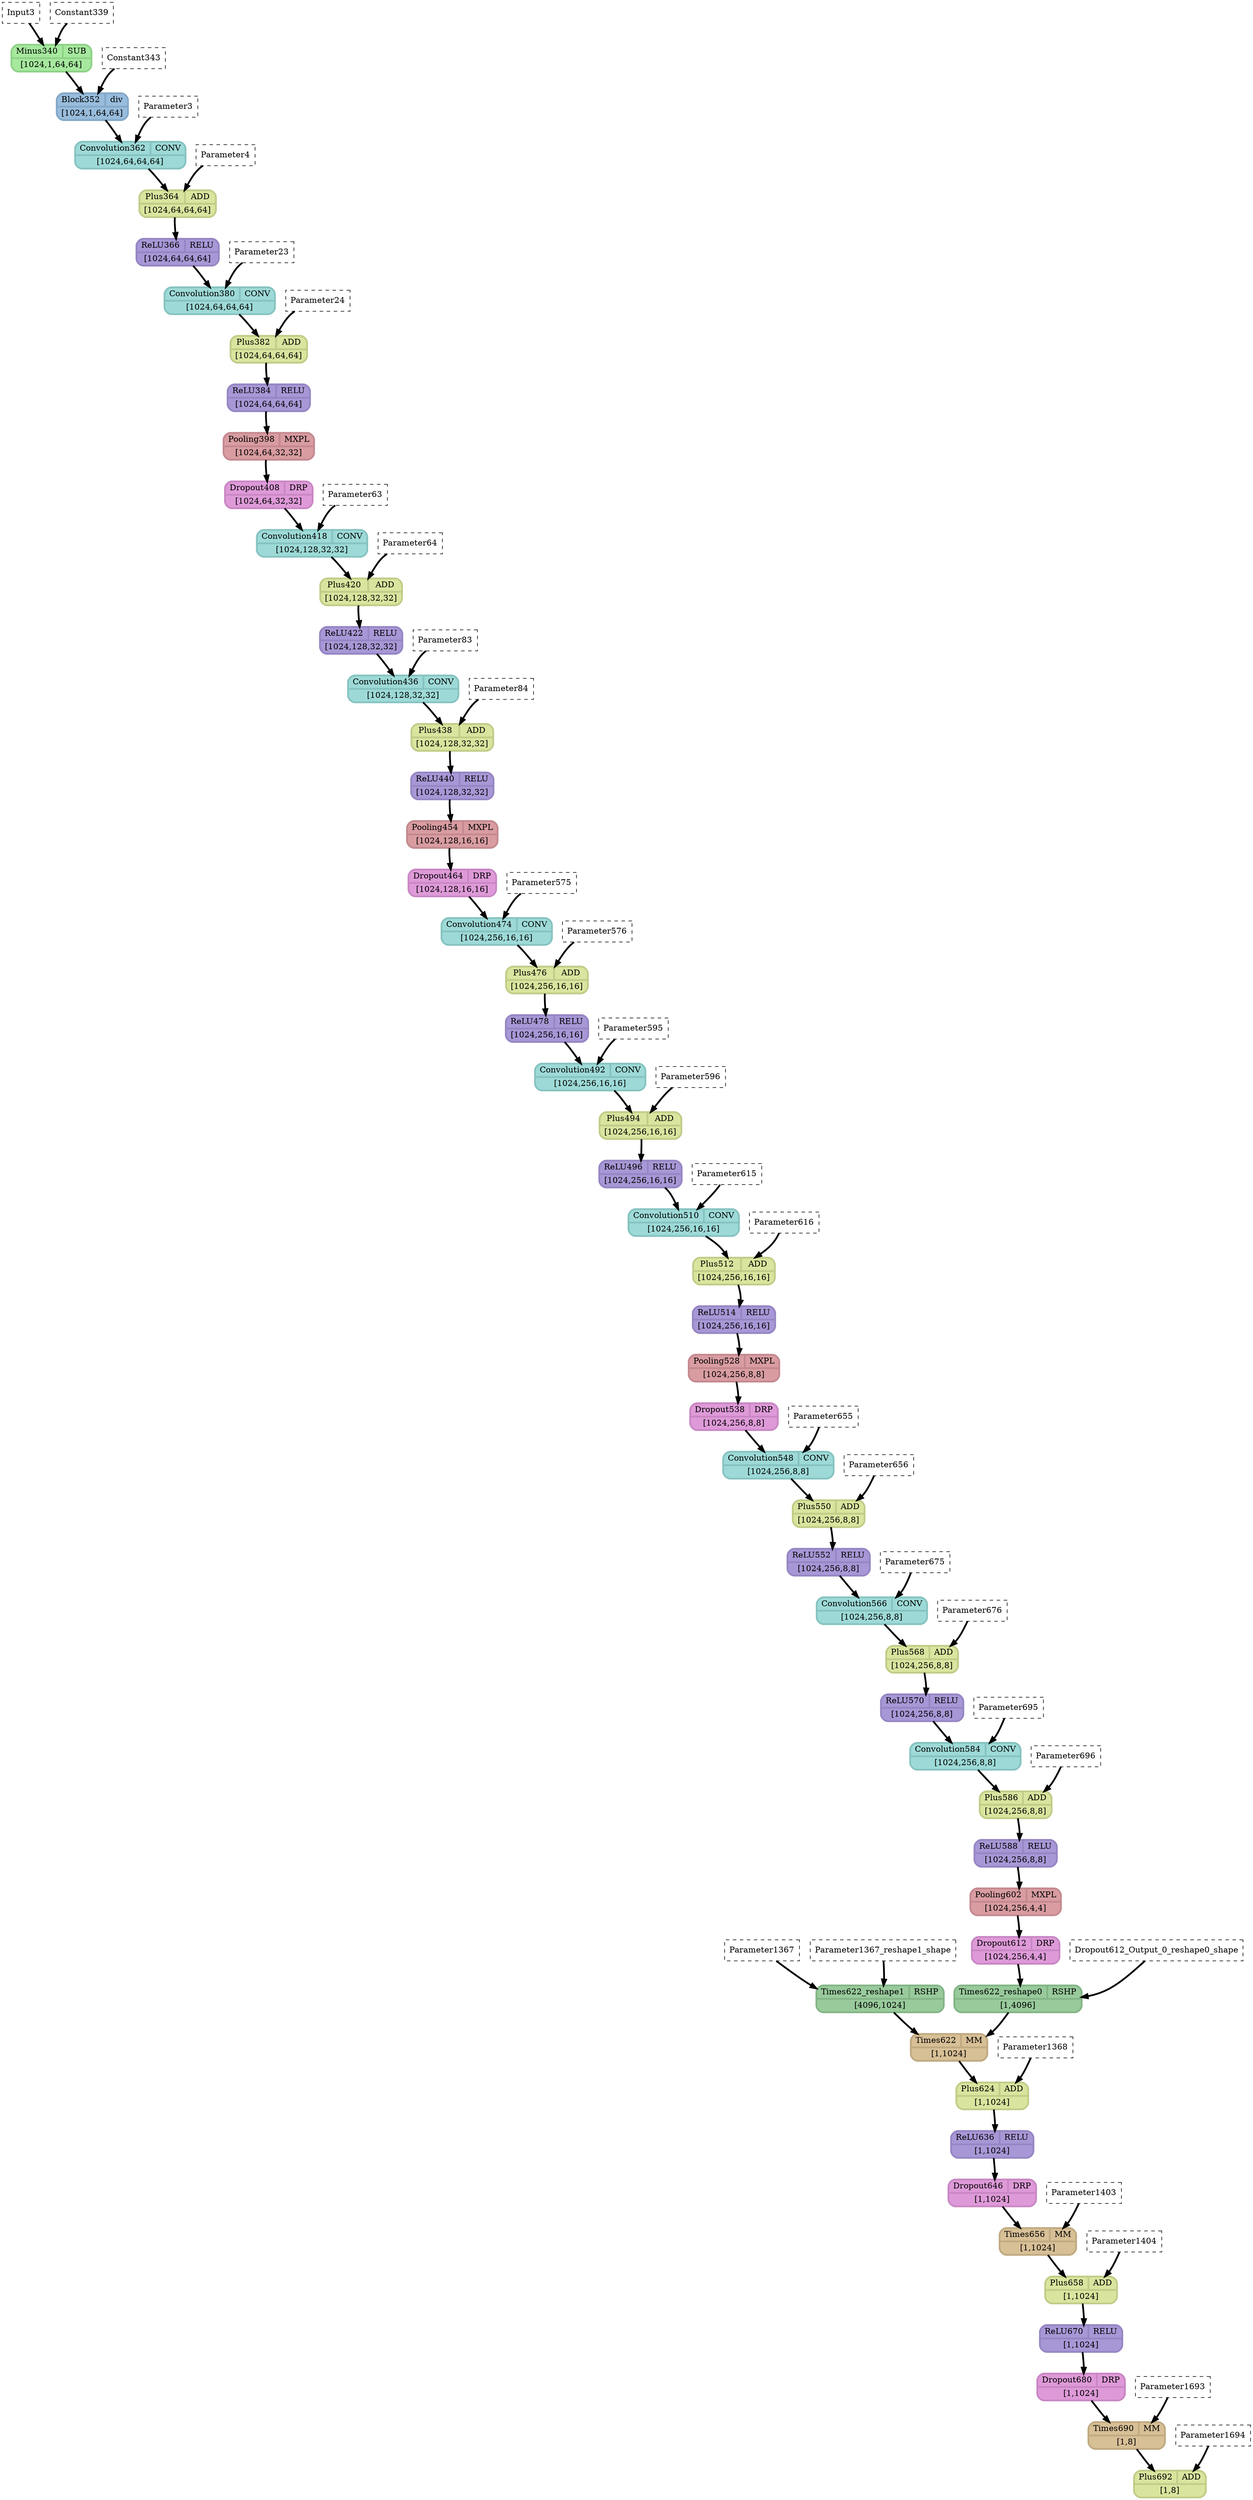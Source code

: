 strict digraph {
  graph [
    rankdir="TB"
    overlap=prism
    overlap_shrink=true
    splines=curved
  ];
  node [
    shape=Mrecord
  ];
  edge [
    penwidth=3
  ];

  // Node definitions.
  "Parameter1367" [
    id=0
    name="Parameter1367"
    type=constant_input
    label="Parameter1367"
    inputs=""
    outputs=""
    shape=box
    style="filled,dashed"
    fillcolor="white"
  ];
  "Parameter1367_reshape1_shape" [
    id=1
    name="Parameter1367_reshape1_shape"
    type=constant_input
    label="Parameter1367_reshape1_shape"
    inputs=""
    outputs=""
    shape=box
    style="filled,dashed"
    fillcolor="white"
  ];
  "Parameter1367_reshape1" [
    id=2
    name="Parameter1367_reshape1"
    type=Reshape
    label="{ {Times622_reshape1  | RSHP} | [4096,1024] }"
    inputs="Parameter1367;Parameter1367_reshape1_shape"
    outputs="Parameter1367_reshape1"
    penwidth=3
    style=filled
    color="#83b587"
    fontcolor="#000000"
    fillcolor="#98ca9b"
  ];
  "Input3" [
    id=3
    name="Input3"
    type=constant_input
    label="Input3"
    inputs=""
    outputs=""
    shape=box
    style="filled,dashed"
    fillcolor="white"
  ];
  "Constant339" [
    id=4
    name="Constant339"
    type=constant_input
    label="Constant339"
    inputs=""
    outputs=""
    shape=box
    style="filled,dashed"
    fillcolor="white"
  ];
  "Minus340_Output_0" [
    id=5
    name="Minus340_Output_0"
    type=Sub
    label="{ {Minus340  | SUB} | [1024,1,64,64] }"
    inputs="Input3;Constant339"
    outputs="Minus340_Output_0"
    penwidth=3
    style=filled
    color="#8ed187"
    fontcolor="#000000"
    fillcolor="#a6e99e"
  ];
  "Constant343" [
    id=6
    name="Constant343"
    type=constant_input
    label="Constant343"
    inputs=""
    outputs=""
    shape=box
    style="filled,dashed"
    fillcolor="white"
  ];
  "Block352_Output_0" [
    id=7
    name="Block352_Output_0"
    type=Div
    label="{ {Block352  | div} | [1024,1,64,64] }"
    inputs="Minus340_Output_0;Constant343"
    outputs="Block352_Output_0"
    penwidth=3
    style=filled
    color="#84a8c7"
    fontcolor="#000000"
    fillcolor="#98bcdc"
  ];
  "Parameter3" [
    id=8
    name="Parameter3"
    type=constant_input
    label="Parameter3"
    inputs=""
    outputs=""
    shape=box
    style="filled,dashed"
    fillcolor="white"
  ];
  "Convolution362_Output_0" [
    id=9
    name="Convolution362_Output_0"
    type=Conv
    label="{ {Convolution362  | CONV} | [1024,64,64,64] }"
    inputs="Block352_Output_0;Parameter3"
    outputs="Convolution362_Output_0"
    penwidth=3
    style=filled
    color="#86c3c0"
    fontcolor="#000000"
    fillcolor="#9ddad7"
  ];
  "Parameter4" [
    id=10
    name="Parameter4"
    type=constant_input
    label="Parameter4"
    inputs=""
    outputs=""
    shape=box
    style="filled,dashed"
    fillcolor="white"
  ];
  "Plus364_Output_0" [
    id=11
    name="Plus364_Output_0"
    type=Add
    label="{ {Plus364  | ADD} | [1024,64,64,64] }"
    inputs="Convolution362_Output_0;Parameter4"
    outputs="Plus364_Output_0"
    penwidth=3
    style=filled
    color="#c0cc87"
    fontcolor="#000000"
    fillcolor="#d9e59e"
  ];
  "ReLU366_Output_0" [
    id=12
    name="ReLU366_Output_0"
    type=Relu
    label="{ {ReLU366  | RELU} | [1024,64,64,64] }"
    inputs="Plus364_Output_0"
    outputs="ReLU366_Output_0"
    penwidth=3
    style=filled
    color="#9686c3"
    fontcolor="#000000"
    fillcolor="#a897d6"
  ];
  "Parameter23" [
    id=13
    name="Parameter23"
    type=constant_input
    label="Parameter23"
    inputs=""
    outputs=""
    shape=box
    style="filled,dashed"
    fillcolor="white"
  ];
  "Convolution380_Output_0" [
    id=14
    name="Convolution380_Output_0"
    type=Conv
    label="{ {Convolution380  | CONV} | [1024,64,64,64] }"
    inputs="ReLU366_Output_0;Parameter23"
    outputs="Convolution380_Output_0"
    penwidth=3
    style=filled
    color="#86c3c0"
    fontcolor="#000000"
    fillcolor="#9ddad7"
  ];
  "Parameter24" [
    id=15
    name="Parameter24"
    type=constant_input
    label="Parameter24"
    inputs=""
    outputs=""
    shape=box
    style="filled,dashed"
    fillcolor="white"
  ];
  "Plus382_Output_0" [
    id=16
    name="Plus382_Output_0"
    type=Add
    label="{ {Plus382  | ADD} | [1024,64,64,64] }"
    inputs="Convolution380_Output_0;Parameter24"
    outputs="Plus382_Output_0"
    penwidth=3
    style=filled
    color="#c0cc87"
    fontcolor="#000000"
    fillcolor="#d9e59e"
  ];
  "ReLU384_Output_0" [
    id=17
    name="ReLU384_Output_0"
    type=Relu
    label="{ {ReLU384  | RELU} | [1024,64,64,64] }"
    inputs="Plus382_Output_0"
    outputs="ReLU384_Output_0"
    penwidth=3
    style=filled
    color="#9686c3"
    fontcolor="#000000"
    fillcolor="#a897d6"
  ];
  "Pooling398_Output_0" [
    id=18
    name="Pooling398_Output_0"
    type=MaxPool
    label="{ {Pooling398  | MXPL} | [1024,64,32,32] }"
    inputs="ReLU384_Output_0"
    outputs="Pooling398_Output_0"
    penwidth=3
    style=filled
    color="#c4898f"
    fontcolor="#000000"
    fillcolor="#d89ca1"
  ];
  "Dropout408_Output_0" [
    id=19
    name="Dropout408_Output_0"
    type=Dropout
    label="{ {Dropout408  | DRP} | [1024,64,32,32] }"
    inputs="Pooling398_Output_0"
    outputs="Dropout408_Output_0"
    penwidth=3
    style=filled
    color="#c987c4"
    fontcolor="#000000"
    fillcolor="#de9ad8"
  ];
  "Parameter63" [
    id=20
    name="Parameter63"
    type=constant_input
    label="Parameter63"
    inputs=""
    outputs=""
    shape=box
    style="filled,dashed"
    fillcolor="white"
  ];
  "Convolution418_Output_0" [
    id=21
    name="Convolution418_Output_0"
    type=Conv
    label="{ {Convolution418  | CONV} | [1024,128,32,32] }"
    inputs="Dropout408_Output_0;Parameter63"
    outputs="Convolution418_Output_0"
    penwidth=3
    style=filled
    color="#86c3c0"
    fontcolor="#000000"
    fillcolor="#9ddad7"
  ];
  "Parameter64" [
    id=22
    name="Parameter64"
    type=constant_input
    label="Parameter64"
    inputs=""
    outputs=""
    shape=box
    style="filled,dashed"
    fillcolor="white"
  ];
  "Plus420_Output_0" [
    id=23
    name="Plus420_Output_0"
    type=Add
    label="{ {Plus420  | ADD} | [1024,128,32,32] }"
    inputs="Convolution418_Output_0;Parameter64"
    outputs="Plus420_Output_0"
    penwidth=3
    style=filled
    color="#c0cc87"
    fontcolor="#000000"
    fillcolor="#d9e59e"
  ];
  "ReLU422_Output_0" [
    id=24
    name="ReLU422_Output_0"
    type=Relu
    label="{ {ReLU422  | RELU} | [1024,128,32,32] }"
    inputs="Plus420_Output_0"
    outputs="ReLU422_Output_0"
    penwidth=3
    style=filled
    color="#9686c3"
    fontcolor="#000000"
    fillcolor="#a897d6"
  ];
  "Parameter83" [
    id=25
    name="Parameter83"
    type=constant_input
    label="Parameter83"
    inputs=""
    outputs=""
    shape=box
    style="filled,dashed"
    fillcolor="white"
  ];
  "Convolution436_Output_0" [
    id=26
    name="Convolution436_Output_0"
    type=Conv
    label="{ {Convolution436  | CONV} | [1024,128,32,32] }"
    inputs="ReLU422_Output_0;Parameter83"
    outputs="Convolution436_Output_0"
    penwidth=3
    style=filled
    color="#86c3c0"
    fontcolor="#000000"
    fillcolor="#9ddad7"
  ];
  "Parameter84" [
    id=27
    name="Parameter84"
    type=constant_input
    label="Parameter84"
    inputs=""
    outputs=""
    shape=box
    style="filled,dashed"
    fillcolor="white"
  ];
  "Plus438_Output_0" [
    id=28
    name="Plus438_Output_0"
    type=Add
    label="{ {Plus438  | ADD} | [1024,128,32,32] }"
    inputs="Convolution436_Output_0;Parameter84"
    outputs="Plus438_Output_0"
    penwidth=3
    style=filled
    color="#c0cc87"
    fontcolor="#000000"
    fillcolor="#d9e59e"
  ];
  "ReLU440_Output_0" [
    id=29
    name="ReLU440_Output_0"
    type=Relu
    label="{ {ReLU440  | RELU} | [1024,128,32,32] }"
    inputs="Plus438_Output_0"
    outputs="ReLU440_Output_0"
    penwidth=3
    style=filled
    color="#9686c3"
    fontcolor="#000000"
    fillcolor="#a897d6"
  ];
  "Pooling454_Output_0" [
    id=30
    name="Pooling454_Output_0"
    type=MaxPool
    label="{ {Pooling454  | MXPL} | [1024,128,16,16] }"
    inputs="ReLU440_Output_0"
    outputs="Pooling454_Output_0"
    penwidth=3
    style=filled
    color="#c4898f"
    fontcolor="#000000"
    fillcolor="#d89ca1"
  ];
  "Dropout464_Output_0" [
    id=31
    name="Dropout464_Output_0"
    type=Dropout
    label="{ {Dropout464  | DRP} | [1024,128,16,16] }"
    inputs="Pooling454_Output_0"
    outputs="Dropout464_Output_0"
    penwidth=3
    style=filled
    color="#c987c4"
    fontcolor="#000000"
    fillcolor="#de9ad8"
  ];
  "Parameter575" [
    id=32
    name="Parameter575"
    type=constant_input
    label="Parameter575"
    inputs=""
    outputs=""
    shape=box
    style="filled,dashed"
    fillcolor="white"
  ];
  "Convolution474_Output_0" [
    id=33
    name="Convolution474_Output_0"
    type=Conv
    label="{ {Convolution474  | CONV} | [1024,256,16,16] }"
    inputs="Dropout464_Output_0;Parameter575"
    outputs="Convolution474_Output_0"
    penwidth=3
    style=filled
    color="#86c3c0"
    fontcolor="#000000"
    fillcolor="#9ddad7"
  ];
  "Parameter576" [
    id=34
    name="Parameter576"
    type=constant_input
    label="Parameter576"
    inputs=""
    outputs=""
    shape=box
    style="filled,dashed"
    fillcolor="white"
  ];
  "Plus476_Output_0" [
    id=35
    name="Plus476_Output_0"
    type=Add
    label="{ {Plus476  | ADD} | [1024,256,16,16] }"
    inputs="Convolution474_Output_0;Parameter576"
    outputs="Plus476_Output_0"
    penwidth=3
    style=filled
    color="#c0cc87"
    fontcolor="#000000"
    fillcolor="#d9e59e"
  ];
  "ReLU478_Output_0" [
    id=36
    name="ReLU478_Output_0"
    type=Relu
    label="{ {ReLU478  | RELU} | [1024,256,16,16] }"
    inputs="Plus476_Output_0"
    outputs="ReLU478_Output_0"
    penwidth=3
    style=filled
    color="#9686c3"
    fontcolor="#000000"
    fillcolor="#a897d6"
  ];
  "Parameter595" [
    id=37
    name="Parameter595"
    type=constant_input
    label="Parameter595"
    inputs=""
    outputs=""
    shape=box
    style="filled,dashed"
    fillcolor="white"
  ];
  "Convolution492_Output_0" [
    id=38
    name="Convolution492_Output_0"
    type=Conv
    label="{ {Convolution492  | CONV} | [1024,256,16,16] }"
    inputs="ReLU478_Output_0;Parameter595"
    outputs="Convolution492_Output_0"
    penwidth=3
    style=filled
    color="#86c3c0"
    fontcolor="#000000"
    fillcolor="#9ddad7"
  ];
  "Parameter596" [
    id=39
    name="Parameter596"
    type=constant_input
    label="Parameter596"
    inputs=""
    outputs=""
    shape=box
    style="filled,dashed"
    fillcolor="white"
  ];
  "Plus494_Output_0" [
    id=40
    name="Plus494_Output_0"
    type=Add
    label="{ {Plus494  | ADD} | [1024,256,16,16] }"
    inputs="Convolution492_Output_0;Parameter596"
    outputs="Plus494_Output_0"
    penwidth=3
    style=filled
    color="#c0cc87"
    fontcolor="#000000"
    fillcolor="#d9e59e"
  ];
  "ReLU496_Output_0" [
    id=41
    name="ReLU496_Output_0"
    type=Relu
    label="{ {ReLU496  | RELU} | [1024,256,16,16] }"
    inputs="Plus494_Output_0"
    outputs="ReLU496_Output_0"
    penwidth=3
    style=filled
    color="#9686c3"
    fontcolor="#000000"
    fillcolor="#a897d6"
  ];
  "Parameter615" [
    id=42
    name="Parameter615"
    type=constant_input
    label="Parameter615"
    inputs=""
    outputs=""
    shape=box
    style="filled,dashed"
    fillcolor="white"
  ];
  "Convolution510_Output_0" [
    id=43
    name="Convolution510_Output_0"
    type=Conv
    label="{ {Convolution510  | CONV} | [1024,256,16,16] }"
    inputs="ReLU496_Output_0;Parameter615"
    outputs="Convolution510_Output_0"
    penwidth=3
    style=filled
    color="#86c3c0"
    fontcolor="#000000"
    fillcolor="#9ddad7"
  ];
  "Parameter616" [
    id=44
    name="Parameter616"
    type=constant_input
    label="Parameter616"
    inputs=""
    outputs=""
    shape=box
    style="filled,dashed"
    fillcolor="white"
  ];
  "Plus512_Output_0" [
    id=45
    name="Plus512_Output_0"
    type=Add
    label="{ {Plus512  | ADD} | [1024,256,16,16] }"
    inputs="Convolution510_Output_0;Parameter616"
    outputs="Plus512_Output_0"
    penwidth=3
    style=filled
    color="#c0cc87"
    fontcolor="#000000"
    fillcolor="#d9e59e"
  ];
  "ReLU514_Output_0" [
    id=46
    name="ReLU514_Output_0"
    type=Relu
    label="{ {ReLU514  | RELU} | [1024,256,16,16] }"
    inputs="Plus512_Output_0"
    outputs="ReLU514_Output_0"
    penwidth=3
    style=filled
    color="#9686c3"
    fontcolor="#000000"
    fillcolor="#a897d6"
  ];
  "Pooling528_Output_0" [
    id=47
    name="Pooling528_Output_0"
    type=MaxPool
    label="{ {Pooling528  | MXPL} | [1024,256,8,8] }"
    inputs="ReLU514_Output_0"
    outputs="Pooling528_Output_0"
    penwidth=3
    style=filled
    color="#c4898f"
    fontcolor="#000000"
    fillcolor="#d89ca1"
  ];
  "Dropout538_Output_0" [
    id=48
    name="Dropout538_Output_0"
    type=Dropout
    label="{ {Dropout538  | DRP} | [1024,256,8,8] }"
    inputs="Pooling528_Output_0"
    outputs="Dropout538_Output_0"
    penwidth=3
    style=filled
    color="#c987c4"
    fontcolor="#000000"
    fillcolor="#de9ad8"
  ];
  "Parameter655" [
    id=49
    name="Parameter655"
    type=constant_input
    label="Parameter655"
    inputs=""
    outputs=""
    shape=box
    style="filled,dashed"
    fillcolor="white"
  ];
  "Convolution548_Output_0" [
    id=50
    name="Convolution548_Output_0"
    type=Conv
    label="{ {Convolution548  | CONV} | [1024,256,8,8] }"
    inputs="Dropout538_Output_0;Parameter655"
    outputs="Convolution548_Output_0"
    penwidth=3
    style=filled
    color="#86c3c0"
    fontcolor="#000000"
    fillcolor="#9ddad7"
  ];
  "Parameter656" [
    id=51
    name="Parameter656"
    type=constant_input
    label="Parameter656"
    inputs=""
    outputs=""
    shape=box
    style="filled,dashed"
    fillcolor="white"
  ];
  "Plus550_Output_0" [
    id=52
    name="Plus550_Output_0"
    type=Add
    label="{ {Plus550  | ADD} | [1024,256,8,8] }"
    inputs="Convolution548_Output_0;Parameter656"
    outputs="Plus550_Output_0"
    penwidth=3
    style=filled
    color="#c0cc87"
    fontcolor="#000000"
    fillcolor="#d9e59e"
  ];
  "ReLU552_Output_0" [
    id=53
    name="ReLU552_Output_0"
    type=Relu
    label="{ {ReLU552  | RELU} | [1024,256,8,8] }"
    inputs="Plus550_Output_0"
    outputs="ReLU552_Output_0"
    penwidth=3
    style=filled
    color="#9686c3"
    fontcolor="#000000"
    fillcolor="#a897d6"
  ];
  "Parameter675" [
    id=54
    name="Parameter675"
    type=constant_input
    label="Parameter675"
    inputs=""
    outputs=""
    shape=box
    style="filled,dashed"
    fillcolor="white"
  ];
  "Convolution566_Output_0" [
    id=55
    name="Convolution566_Output_0"
    type=Conv
    label="{ {Convolution566  | CONV} | [1024,256,8,8] }"
    inputs="ReLU552_Output_0;Parameter675"
    outputs="Convolution566_Output_0"
    penwidth=3
    style=filled
    color="#86c3c0"
    fontcolor="#000000"
    fillcolor="#9ddad7"
  ];
  "Parameter676" [
    id=56
    name="Parameter676"
    type=constant_input
    label="Parameter676"
    inputs=""
    outputs=""
    shape=box
    style="filled,dashed"
    fillcolor="white"
  ];
  "Plus568_Output_0" [
    id=57
    name="Plus568_Output_0"
    type=Add
    label="{ {Plus568  | ADD} | [1024,256,8,8] }"
    inputs="Convolution566_Output_0;Parameter676"
    outputs="Plus568_Output_0"
    penwidth=3
    style=filled
    color="#c0cc87"
    fontcolor="#000000"
    fillcolor="#d9e59e"
  ];
  "ReLU570_Output_0" [
    id=58
    name="ReLU570_Output_0"
    type=Relu
    label="{ {ReLU570  | RELU} | [1024,256,8,8] }"
    inputs="Plus568_Output_0"
    outputs="ReLU570_Output_0"
    penwidth=3
    style=filled
    color="#9686c3"
    fontcolor="#000000"
    fillcolor="#a897d6"
  ];
  "Parameter695" [
    id=59
    name="Parameter695"
    type=constant_input
    label="Parameter695"
    inputs=""
    outputs=""
    shape=box
    style="filled,dashed"
    fillcolor="white"
  ];
  "Convolution584_Output_0" [
    id=60
    name="Convolution584_Output_0"
    type=Conv
    label="{ {Convolution584  | CONV} | [1024,256,8,8] }"
    inputs="ReLU570_Output_0;Parameter695"
    outputs="Convolution584_Output_0"
    penwidth=3
    style=filled
    color="#86c3c0"
    fontcolor="#000000"
    fillcolor="#9ddad7"
  ];
  "Parameter696" [
    id=61
    name="Parameter696"
    type=constant_input
    label="Parameter696"
    inputs=""
    outputs=""
    shape=box
    style="filled,dashed"
    fillcolor="white"
  ];
  "Plus586_Output_0" [
    id=62
    name="Plus586_Output_0"
    type=Add
    label="{ {Plus586  | ADD} | [1024,256,8,8] }"
    inputs="Convolution584_Output_0;Parameter696"
    outputs="Plus586_Output_0"
    penwidth=3
    style=filled
    color="#c0cc87"
    fontcolor="#000000"
    fillcolor="#d9e59e"
  ];
  "ReLU588_Output_0" [
    id=63
    name="ReLU588_Output_0"
    type=Relu
    label="{ {ReLU588  | RELU} | [1024,256,8,8] }"
    inputs="Plus586_Output_0"
    outputs="ReLU588_Output_0"
    penwidth=3
    style=filled
    color="#9686c3"
    fontcolor="#000000"
    fillcolor="#a897d6"
  ];
  "Pooling602_Output_0" [
    id=64
    name="Pooling602_Output_0"
    type=MaxPool
    label="{ {Pooling602  | MXPL} | [1024,256,4,4] }"
    inputs="ReLU588_Output_0"
    outputs="Pooling602_Output_0"
    penwidth=3
    style=filled
    color="#c4898f"
    fontcolor="#000000"
    fillcolor="#d89ca1"
  ];
  "Dropout612_Output_0" [
    id=65
    name="Dropout612_Output_0"
    type=Dropout
    label="{ {Dropout612  | DRP} | [1024,256,4,4] }"
    inputs="Pooling602_Output_0"
    outputs="Dropout612_Output_0"
    penwidth=3
    style=filled
    color="#c987c4"
    fontcolor="#000000"
    fillcolor="#de9ad8"
  ];
  "Dropout612_Output_0_reshape0_shape" [
    id=66
    name="Dropout612_Output_0_reshape0_shape"
    type=constant_input
    label="Dropout612_Output_0_reshape0_shape"
    inputs=""
    outputs=""
    shape=box
    style="filled,dashed"
    fillcolor="white"
  ];
  "Dropout612_Output_0_reshape0" [
    id=67
    name="Dropout612_Output_0_reshape0"
    type=Reshape
    label="{ {Times622_reshape0  | RSHP} | [1,4096] }"
    inputs="Dropout612_Output_0;Dropout612_Output_0_reshape0_shape"
    outputs="Dropout612_Output_0_reshape0"
    penwidth=3
    style=filled
    color="#83b587"
    fontcolor="#000000"
    fillcolor="#98ca9b"
  ];
  "Times622_Output_0" [
    id=68
    name="Times622_Output_0"
    type=MatMul
    label="{ {Times622  | MM} | [1,1024] }"
    inputs="Dropout612_Output_0_reshape0;Parameter1367_reshape1"
    outputs="Times622_Output_0"
    penwidth=3
    style=filled
    color="#c0aa81"
    fontcolor="#000000"
    fillcolor="#d7bf96"
  ];
  "Parameter1368" [
    id=69
    name="Parameter1368"
    type=constant_input
    label="Parameter1368"
    inputs=""
    outputs=""
    shape=box
    style="filled,dashed"
    fillcolor="white"
  ];
  "Plus624_Output_0" [
    id=70
    name="Plus624_Output_0"
    type=Add
    label="{ {Plus624  | ADD} | [1,1024] }"
    inputs="Times622_Output_0;Parameter1368"
    outputs="Plus624_Output_0"
    penwidth=3
    style=filled
    color="#c0cc87"
    fontcolor="#000000"
    fillcolor="#d9e59e"
  ];
  "ReLU636_Output_0" [
    id=71
    name="ReLU636_Output_0"
    type=Relu
    label="{ {ReLU636  | RELU} | [1,1024] }"
    inputs="Plus624_Output_0"
    outputs="ReLU636_Output_0"
    penwidth=3
    style=filled
    color="#9686c3"
    fontcolor="#000000"
    fillcolor="#a897d6"
  ];
  "Dropout646_Output_0" [
    id=72
    name="Dropout646_Output_0"
    type=Dropout
    label="{ {Dropout646  | DRP} | [1,1024] }"
    inputs="ReLU636_Output_0"
    outputs="Dropout646_Output_0"
    penwidth=3
    style=filled
    color="#c987c4"
    fontcolor="#000000"
    fillcolor="#de9ad8"
  ];
  "Parameter1403" [
    id=73
    name="Parameter1403"
    type=constant_input
    label="Parameter1403"
    inputs=""
    outputs=""
    shape=box
    style="filled,dashed"
    fillcolor="white"
  ];
  "Times656_Output_0" [
    id=74
    name="Times656_Output_0"
    type=MatMul
    label="{ {Times656  | MM} | [1,1024] }"
    inputs="Dropout646_Output_0;Parameter1403"
    outputs="Times656_Output_0"
    penwidth=3
    style=filled
    color="#c0aa81"
    fontcolor="#000000"
    fillcolor="#d7bf96"
  ];
  "Parameter1404" [
    id=75
    name="Parameter1404"
    type=constant_input
    label="Parameter1404"
    inputs=""
    outputs=""
    shape=box
    style="filled,dashed"
    fillcolor="white"
  ];
  "Plus658_Output_0" [
    id=76
    name="Plus658_Output_0"
    type=Add
    label="{ {Plus658  | ADD} | [1,1024] }"
    inputs="Times656_Output_0;Parameter1404"
    outputs="Plus658_Output_0"
    penwidth=3
    style=filled
    color="#c0cc87"
    fontcolor="#000000"
    fillcolor="#d9e59e"
  ];
  "ReLU670_Output_0" [
    id=77
    name="ReLU670_Output_0"
    type=Relu
    label="{ {ReLU670  | RELU} | [1,1024] }"
    inputs="Plus658_Output_0"
    outputs="ReLU670_Output_0"
    penwidth=3
    style=filled
    color="#9686c3"
    fontcolor="#000000"
    fillcolor="#a897d6"
  ];
  "Dropout680_Output_0" [
    id=78
    name="Dropout680_Output_0"
    type=Dropout
    label="{ {Dropout680  | DRP} | [1,1024] }"
    inputs="ReLU670_Output_0"
    outputs="Dropout680_Output_0"
    penwidth=3
    style=filled
    color="#c987c4"
    fontcolor="#000000"
    fillcolor="#de9ad8"
  ];
  "Parameter1693" [
    id=79
    name="Parameter1693"
    type=constant_input
    label="Parameter1693"
    inputs=""
    outputs=""
    shape=box
    style="filled,dashed"
    fillcolor="white"
  ];
  "Times690_Output_0" [
    id=80
    name="Times690_Output_0"
    type=MatMul
    label="{ {Times690  | MM} | [1,8] }"
    inputs="Dropout680_Output_0;Parameter1693"
    outputs="Times690_Output_0"
    penwidth=3
    style=filled
    color="#c0aa81"
    fontcolor="#000000"
    fillcolor="#d7bf96"
  ];
  "Parameter1694" [
    id=81
    name="Parameter1694"
    type=constant_input
    label="Parameter1694"
    inputs=""
    outputs=""
    shape=box
    style="filled,dashed"
    fillcolor="white"
  ];
  "Plus692_Output_0" [
    id=82
    name="Plus692_Output_0"
    type=Add
    label="{ {Plus692  | ADD} | [1,8] }"
    inputs="Times690_Output_0;Parameter1694"
    outputs="Plus692_Output_0"
    penwidth=3
    style=filled
    color="#c0cc87"
    fontcolor="#000000"
    fillcolor="#d9e59e"
  ];

  // Edge definitions.
  "Parameter1367" -> "Parameter1367_reshape1";
  "Parameter1367_reshape1_shape" -> "Parameter1367_reshape1";
  "Parameter1367_reshape1" -> "Times622_Output_0";
  "Input3" -> "Minus340_Output_0";
  "Constant339" -> "Minus340_Output_0";
  "Minus340_Output_0" -> "Block352_Output_0";
  "Constant343" -> "Block352_Output_0";
  "Block352_Output_0" -> "Convolution362_Output_0";
  "Parameter3" -> "Convolution362_Output_0";
  "Convolution362_Output_0" -> "Plus364_Output_0";
  "Parameter4" -> "Plus364_Output_0";
  "Plus364_Output_0" -> "ReLU366_Output_0";
  "ReLU366_Output_0" -> "Convolution380_Output_0";
  "Parameter23" -> "Convolution380_Output_0";
  "Convolution380_Output_0" -> "Plus382_Output_0";
  "Parameter24" -> "Plus382_Output_0";
  "Plus382_Output_0" -> "ReLU384_Output_0";
  "ReLU384_Output_0" -> "Pooling398_Output_0";
  "Pooling398_Output_0" -> "Dropout408_Output_0";
  "Dropout408_Output_0" -> "Convolution418_Output_0";
  "Parameter63" -> "Convolution418_Output_0";
  "Convolution418_Output_0" -> "Plus420_Output_0";
  "Parameter64" -> "Plus420_Output_0";
  "Plus420_Output_0" -> "ReLU422_Output_0";
  "ReLU422_Output_0" -> "Convolution436_Output_0";
  "Parameter83" -> "Convolution436_Output_0";
  "Convolution436_Output_0" -> "Plus438_Output_0";
  "Parameter84" -> "Plus438_Output_0";
  "Plus438_Output_0" -> "ReLU440_Output_0";
  "ReLU440_Output_0" -> "Pooling454_Output_0";
  "Pooling454_Output_0" -> "Dropout464_Output_0";
  "Dropout464_Output_0" -> "Convolution474_Output_0";
  "Parameter575" -> "Convolution474_Output_0";
  "Convolution474_Output_0" -> "Plus476_Output_0";
  "Parameter576" -> "Plus476_Output_0";
  "Plus476_Output_0" -> "ReLU478_Output_0";
  "ReLU478_Output_0" -> "Convolution492_Output_0";
  "Parameter595" -> "Convolution492_Output_0";
  "Convolution492_Output_0" -> "Plus494_Output_0";
  "Parameter596" -> "Plus494_Output_0";
  "Plus494_Output_0" -> "ReLU496_Output_0";
  "ReLU496_Output_0" -> "Convolution510_Output_0";
  "Parameter615" -> "Convolution510_Output_0";
  "Convolution510_Output_0" -> "Plus512_Output_0";
  "Parameter616" -> "Plus512_Output_0";
  "Plus512_Output_0" -> "ReLU514_Output_0";
  "ReLU514_Output_0" -> "Pooling528_Output_0";
  "Pooling528_Output_0" -> "Dropout538_Output_0";
  "Dropout538_Output_0" -> "Convolution548_Output_0";
  "Parameter655" -> "Convolution548_Output_0";
  "Convolution548_Output_0" -> "Plus550_Output_0";
  "Parameter656" -> "Plus550_Output_0";
  "Plus550_Output_0" -> "ReLU552_Output_0";
  "ReLU552_Output_0" -> "Convolution566_Output_0";
  "Parameter675" -> "Convolution566_Output_0";
  "Convolution566_Output_0" -> "Plus568_Output_0";
  "Parameter676" -> "Plus568_Output_0";
  "Plus568_Output_0" -> "ReLU570_Output_0";
  "ReLU570_Output_0" -> "Convolution584_Output_0";
  "Parameter695" -> "Convolution584_Output_0";
  "Convolution584_Output_0" -> "Plus586_Output_0";
  "Parameter696" -> "Plus586_Output_0";
  "Plus586_Output_0" -> "ReLU588_Output_0";
  "ReLU588_Output_0" -> "Pooling602_Output_0";
  "Pooling602_Output_0" -> "Dropout612_Output_0";
  "Dropout612_Output_0" -> "Dropout612_Output_0_reshape0";
  "Dropout612_Output_0_reshape0_shape" -> "Dropout612_Output_0_reshape0";
  "Dropout612_Output_0_reshape0" -> "Times622_Output_0";
  "Times622_Output_0" -> "Plus624_Output_0";
  "Parameter1368" -> "Plus624_Output_0";
  "Plus624_Output_0" -> "ReLU636_Output_0";
  "ReLU636_Output_0" -> "Dropout646_Output_0";
  "Dropout646_Output_0" -> "Times656_Output_0";
  "Parameter1403" -> "Times656_Output_0";
  "Times656_Output_0" -> "Plus658_Output_0";
  "Parameter1404" -> "Plus658_Output_0";
  "Plus658_Output_0" -> "ReLU670_Output_0";
  "ReLU670_Output_0" -> "Dropout680_Output_0";
  "Dropout680_Output_0" -> "Times690_Output_0";
  "Parameter1693" -> "Times690_Output_0";
  "Times690_Output_0" -> "Plus692_Output_0";
  "Parameter1694" -> "Plus692_Output_0";
}